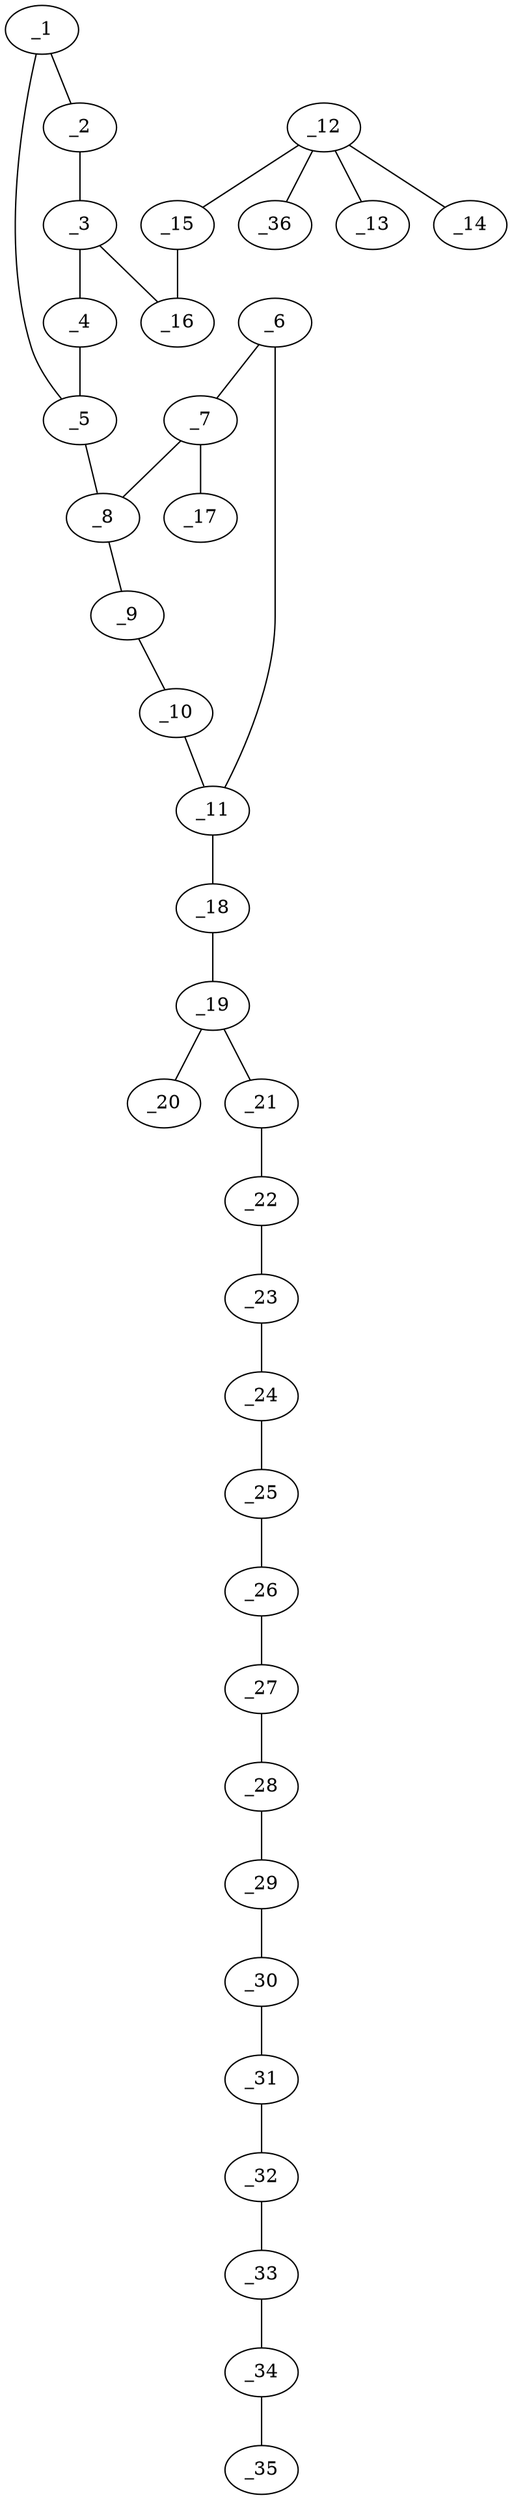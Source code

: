 graph molid680412 {
	_1	 [charge=0,
		chem=1,
		symbol="C  ",
		x="4.8869",
		y="6.1481"];
	_2	 [charge=0,
		chem=1,
		symbol="C  ",
		x="4.5778",
		y="7.0991"];
	_1 -- _2	 [valence=1];
	_5	 [charge=0,
		chem=1,
		symbol="C  ",
		x="4.0778",
		y="5.5603"];
	_1 -- _5	 [valence=1];
	_3	 [charge=0,
		chem=1,
		symbol="C  ",
		x="3.5778",
		y="7.0991"];
	_2 -- _3	 [valence=1];
	_4	 [charge=0,
		chem=2,
		symbol="O  ",
		x="3.2688",
		y="6.1481"];
	_3 -- _4	 [valence=1];
	_16	 [charge=0,
		chem=1,
		symbol="C  ",
		x="2.9901",
		y="7.9082"];
	_3 -- _16	 [valence=1];
	_4 -- _5	 [valence=1];
	_8	 [charge=0,
		chem=4,
		symbol="N  ",
		x="4.0778",
		y="4.5603"];
	_5 -- _8	 [valence=1];
	_6	 [charge=0,
		chem=4,
		symbol="N  ",
		x="3.2118",
		y="3.0603"];
	_7	 [charge=0,
		chem=1,
		symbol="C  ",
		x="3.2118",
		y="4.0603"];
	_6 -- _7	 [valence=1];
	_11	 [charge=0,
		chem=1,
		symbol="C  ",
		x="4.0778",
		y="2.5603"];
	_6 -- _11	 [valence=2];
	_7 -- _8	 [valence=1];
	_17	 [charge=0,
		chem=2,
		symbol="O  ",
		x="2.3458",
		y="4.5603"];
	_7 -- _17	 [valence=2];
	_9	 [charge=0,
		chem=1,
		symbol="C  ",
		x="4.9439",
		y="4.0603"];
	_8 -- _9	 [valence=1];
	_10	 [charge=0,
		chem=1,
		symbol="C  ",
		x="4.9439",
		y="3.0603"];
	_9 -- _10	 [valence=2];
	_10 -- _11	 [valence=1];
	_18	 [charge=0,
		chem=4,
		symbol="N  ",
		x="4.0778",
		y="1.5603"];
	_11 -- _18	 [valence=1];
	_12	 [charge=0,
		chem=6,
		symbol="P  ",
		x="2.809",
		y="9.6307"];
	_13	 [charge=0,
		chem=2,
		symbol="O  ",
		x="2.2212",
		y="10.4397"];
	_12 -- _13	 [valence=2];
	_14	 [charge=0,
		chem=2,
		symbol="O  ",
		x=2,
		y="9.0429"];
	_12 -- _14	 [valence=1];
	_15	 [charge=0,
		chem=2,
		symbol="O  ",
		x="3.3968",
		y="8.8217"];
	_12 -- _15	 [valence=1];
	_36	 [charge=0,
		chem=2,
		symbol="O  ",
		x="3.618",
		y="10.2185"];
	_12 -- _36	 [valence=1];
	_15 -- _16	 [valence=1];
	_19	 [charge=0,
		chem=1,
		symbol="C  ",
		x="4.9438",
		y="1.0603"];
	_18 -- _19	 [valence=1];
	_20	 [charge=0,
		chem=2,
		symbol="O  ",
		x="5.8099",
		y="1.5603"];
	_19 -- _20	 [valence=2];
	_21	 [charge=0,
		chem=1,
		symbol="C  ",
		x="4.9438",
		y="0.0603"];
	_19 -- _21	 [valence=1];
	_22	 [charge=0,
		chem=1,
		symbol="C  ",
		x="5.8099",
		y="-0.4397"];
	_21 -- _22	 [valence=1];
	_23	 [charge=0,
		chem=1,
		symbol="C  ",
		x="5.8099",
		y="-1.4397"];
	_22 -- _23	 [valence=1];
	_24	 [charge=0,
		chem=1,
		symbol="C  ",
		x="6.6759",
		y="-1.9397"];
	_23 -- _24	 [valence=1];
	_25	 [charge=0,
		chem=1,
		symbol="C  ",
		x="6.6759",
		y="-2.9397"];
	_24 -- _25	 [valence=1];
	_26	 [charge=0,
		chem=1,
		symbol="C  ",
		x="7.5419",
		y="-3.4397"];
	_25 -- _26	 [valence=1];
	_27	 [charge=0,
		chem=1,
		symbol="C  ",
		x="7.5419",
		y="-4.4397"];
	_26 -- _27	 [valence=1];
	_28	 [charge=0,
		chem=1,
		symbol="C  ",
		x="8.4079",
		y="-4.9397"];
	_27 -- _28	 [valence=1];
	_29	 [charge=0,
		chem=1,
		symbol="C  ",
		x="8.4079",
		y="-5.9397"];
	_28 -- _29	 [valence=1];
	_30	 [charge=0,
		chem=1,
		symbol="C  ",
		x="9.2739",
		y="-6.4397"];
	_29 -- _30	 [valence=1];
	_31	 [charge=0,
		chem=1,
		symbol="C  ",
		x="9.2739",
		y="-7.4397"];
	_30 -- _31	 [valence=1];
	_32	 [charge=0,
		chem=1,
		symbol="C  ",
		x="10.14",
		y="-7.9397"];
	_31 -- _32	 [valence=1];
	_33	 [charge=0,
		chem=1,
		symbol="C  ",
		x="10.14",
		y="-8.9397"];
	_32 -- _33	 [valence=1];
	_34	 [charge=0,
		chem=1,
		symbol="C  ",
		x="11.006",
		y="-9.4397"];
	_33 -- _34	 [valence=1];
	_35	 [charge=0,
		chem=1,
		symbol="C  ",
		x="11.006",
		y="-10.4397"];
	_34 -- _35	 [valence=1];
}
